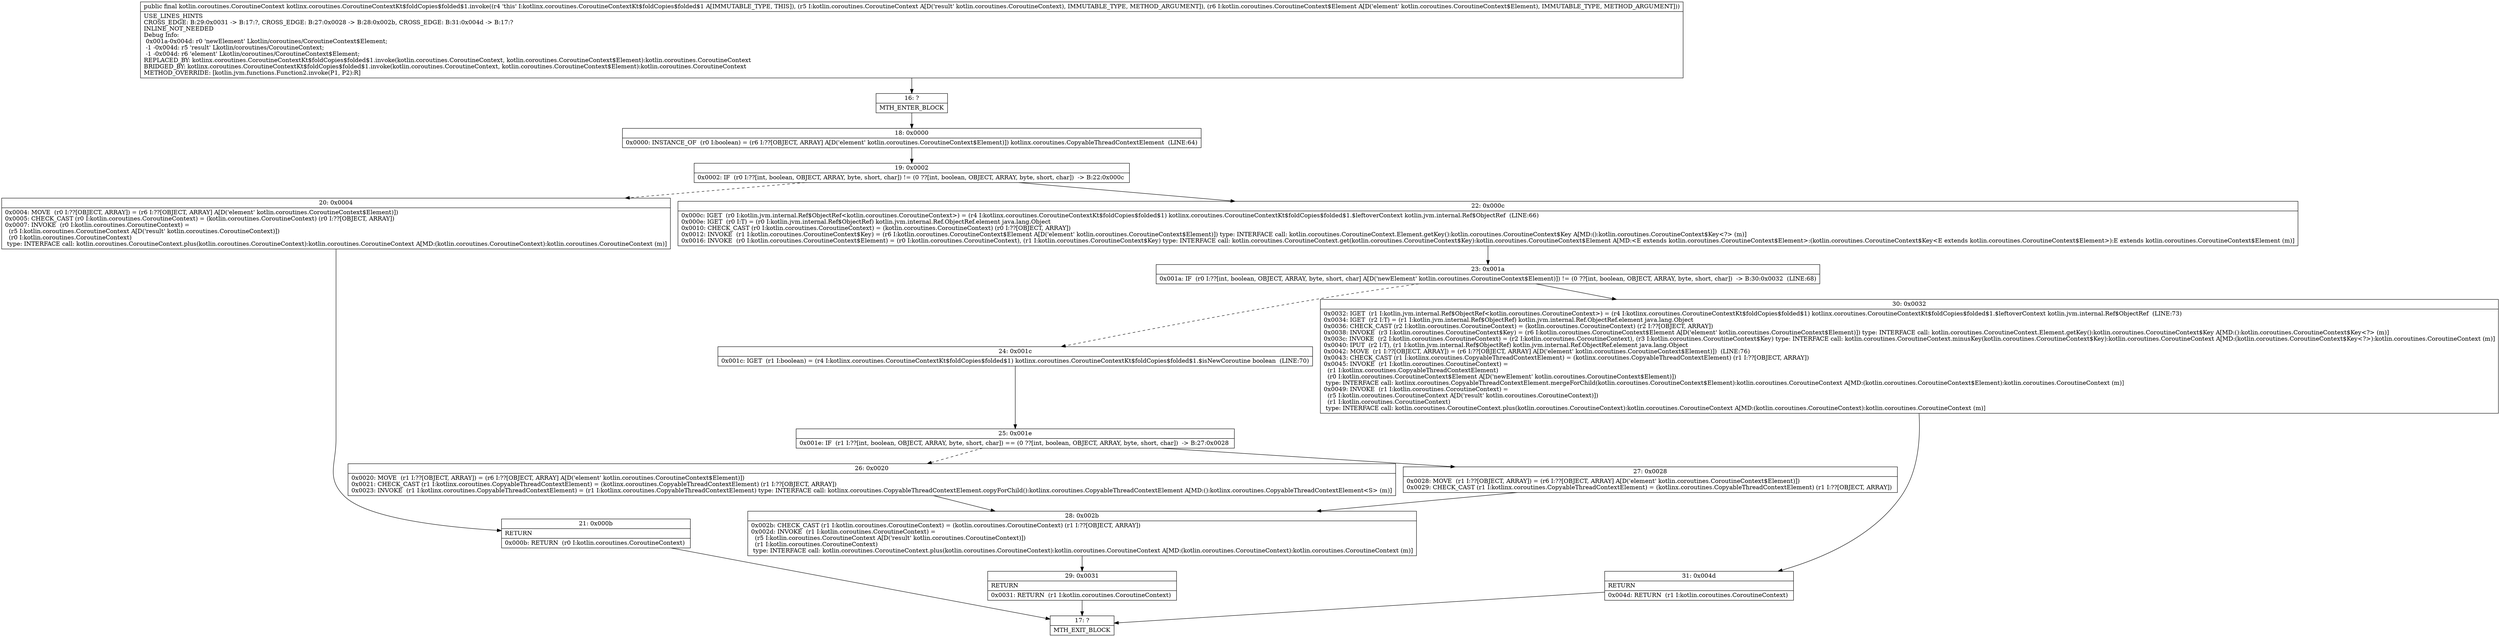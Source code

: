 digraph "CFG forkotlinx.coroutines.CoroutineContextKt$foldCopies$folded$1.invoke(Lkotlin\/coroutines\/CoroutineContext;Lkotlin\/coroutines\/CoroutineContext$Element;)Lkotlin\/coroutines\/CoroutineContext;" {
Node_16 [shape=record,label="{16\:\ ?|MTH_ENTER_BLOCK\l}"];
Node_18 [shape=record,label="{18\:\ 0x0000|0x0000: INSTANCE_OF  (r0 I:boolean) = (r6 I:??[OBJECT, ARRAY] A[D('element' kotlin.coroutines.CoroutineContext$Element)]) kotlinx.coroutines.CopyableThreadContextElement  (LINE:64)\l}"];
Node_19 [shape=record,label="{19\:\ 0x0002|0x0002: IF  (r0 I:??[int, boolean, OBJECT, ARRAY, byte, short, char]) != (0 ??[int, boolean, OBJECT, ARRAY, byte, short, char])  \-\> B:22:0x000c \l}"];
Node_20 [shape=record,label="{20\:\ 0x0004|0x0004: MOVE  (r0 I:??[OBJECT, ARRAY]) = (r6 I:??[OBJECT, ARRAY] A[D('element' kotlin.coroutines.CoroutineContext$Element)]) \l0x0005: CHECK_CAST (r0 I:kotlin.coroutines.CoroutineContext) = (kotlin.coroutines.CoroutineContext) (r0 I:??[OBJECT, ARRAY]) \l0x0007: INVOKE  (r0 I:kotlin.coroutines.CoroutineContext) = \l  (r5 I:kotlin.coroutines.CoroutineContext A[D('result' kotlin.coroutines.CoroutineContext)])\l  (r0 I:kotlin.coroutines.CoroutineContext)\l type: INTERFACE call: kotlin.coroutines.CoroutineContext.plus(kotlin.coroutines.CoroutineContext):kotlin.coroutines.CoroutineContext A[MD:(kotlin.coroutines.CoroutineContext):kotlin.coroutines.CoroutineContext (m)]\l}"];
Node_21 [shape=record,label="{21\:\ 0x000b|RETURN\l|0x000b: RETURN  (r0 I:kotlin.coroutines.CoroutineContext) \l}"];
Node_17 [shape=record,label="{17\:\ ?|MTH_EXIT_BLOCK\l}"];
Node_22 [shape=record,label="{22\:\ 0x000c|0x000c: IGET  (r0 I:kotlin.jvm.internal.Ref$ObjectRef\<kotlin.coroutines.CoroutineContext\>) = (r4 I:kotlinx.coroutines.CoroutineContextKt$foldCopies$folded$1) kotlinx.coroutines.CoroutineContextKt$foldCopies$folded$1.$leftoverContext kotlin.jvm.internal.Ref$ObjectRef  (LINE:66)\l0x000e: IGET  (r0 I:T) = (r0 I:kotlin.jvm.internal.Ref$ObjectRef) kotlin.jvm.internal.Ref.ObjectRef.element java.lang.Object \l0x0010: CHECK_CAST (r0 I:kotlin.coroutines.CoroutineContext) = (kotlin.coroutines.CoroutineContext) (r0 I:??[OBJECT, ARRAY]) \l0x0012: INVOKE  (r1 I:kotlin.coroutines.CoroutineContext$Key) = (r6 I:kotlin.coroutines.CoroutineContext$Element A[D('element' kotlin.coroutines.CoroutineContext$Element)]) type: INTERFACE call: kotlin.coroutines.CoroutineContext.Element.getKey():kotlin.coroutines.CoroutineContext$Key A[MD:():kotlin.coroutines.CoroutineContext$Key\<?\> (m)]\l0x0016: INVOKE  (r0 I:kotlin.coroutines.CoroutineContext$Element) = (r0 I:kotlin.coroutines.CoroutineContext), (r1 I:kotlin.coroutines.CoroutineContext$Key) type: INTERFACE call: kotlin.coroutines.CoroutineContext.get(kotlin.coroutines.CoroutineContext$Key):kotlin.coroutines.CoroutineContext$Element A[MD:\<E extends kotlin.coroutines.CoroutineContext$Element\>:(kotlin.coroutines.CoroutineContext$Key\<E extends kotlin.coroutines.CoroutineContext$Element\>):E extends kotlin.coroutines.CoroutineContext$Element (m)]\l}"];
Node_23 [shape=record,label="{23\:\ 0x001a|0x001a: IF  (r0 I:??[int, boolean, OBJECT, ARRAY, byte, short, char] A[D('newElement' kotlin.coroutines.CoroutineContext$Element)]) != (0 ??[int, boolean, OBJECT, ARRAY, byte, short, char])  \-\> B:30:0x0032  (LINE:68)\l}"];
Node_24 [shape=record,label="{24\:\ 0x001c|0x001c: IGET  (r1 I:boolean) = (r4 I:kotlinx.coroutines.CoroutineContextKt$foldCopies$folded$1) kotlinx.coroutines.CoroutineContextKt$foldCopies$folded$1.$isNewCoroutine boolean  (LINE:70)\l}"];
Node_25 [shape=record,label="{25\:\ 0x001e|0x001e: IF  (r1 I:??[int, boolean, OBJECT, ARRAY, byte, short, char]) == (0 ??[int, boolean, OBJECT, ARRAY, byte, short, char])  \-\> B:27:0x0028 \l}"];
Node_26 [shape=record,label="{26\:\ 0x0020|0x0020: MOVE  (r1 I:??[OBJECT, ARRAY]) = (r6 I:??[OBJECT, ARRAY] A[D('element' kotlin.coroutines.CoroutineContext$Element)]) \l0x0021: CHECK_CAST (r1 I:kotlinx.coroutines.CopyableThreadContextElement) = (kotlinx.coroutines.CopyableThreadContextElement) (r1 I:??[OBJECT, ARRAY]) \l0x0023: INVOKE  (r1 I:kotlinx.coroutines.CopyableThreadContextElement) = (r1 I:kotlinx.coroutines.CopyableThreadContextElement) type: INTERFACE call: kotlinx.coroutines.CopyableThreadContextElement.copyForChild():kotlinx.coroutines.CopyableThreadContextElement A[MD:():kotlinx.coroutines.CopyableThreadContextElement\<S\> (m)]\l}"];
Node_28 [shape=record,label="{28\:\ 0x002b|0x002b: CHECK_CAST (r1 I:kotlin.coroutines.CoroutineContext) = (kotlin.coroutines.CoroutineContext) (r1 I:??[OBJECT, ARRAY]) \l0x002d: INVOKE  (r1 I:kotlin.coroutines.CoroutineContext) = \l  (r5 I:kotlin.coroutines.CoroutineContext A[D('result' kotlin.coroutines.CoroutineContext)])\l  (r1 I:kotlin.coroutines.CoroutineContext)\l type: INTERFACE call: kotlin.coroutines.CoroutineContext.plus(kotlin.coroutines.CoroutineContext):kotlin.coroutines.CoroutineContext A[MD:(kotlin.coroutines.CoroutineContext):kotlin.coroutines.CoroutineContext (m)]\l}"];
Node_29 [shape=record,label="{29\:\ 0x0031|RETURN\l|0x0031: RETURN  (r1 I:kotlin.coroutines.CoroutineContext) \l}"];
Node_27 [shape=record,label="{27\:\ 0x0028|0x0028: MOVE  (r1 I:??[OBJECT, ARRAY]) = (r6 I:??[OBJECT, ARRAY] A[D('element' kotlin.coroutines.CoroutineContext$Element)]) \l0x0029: CHECK_CAST (r1 I:kotlinx.coroutines.CopyableThreadContextElement) = (kotlinx.coroutines.CopyableThreadContextElement) (r1 I:??[OBJECT, ARRAY]) \l}"];
Node_30 [shape=record,label="{30\:\ 0x0032|0x0032: IGET  (r1 I:kotlin.jvm.internal.Ref$ObjectRef\<kotlin.coroutines.CoroutineContext\>) = (r4 I:kotlinx.coroutines.CoroutineContextKt$foldCopies$folded$1) kotlinx.coroutines.CoroutineContextKt$foldCopies$folded$1.$leftoverContext kotlin.jvm.internal.Ref$ObjectRef  (LINE:73)\l0x0034: IGET  (r2 I:T) = (r1 I:kotlin.jvm.internal.Ref$ObjectRef) kotlin.jvm.internal.Ref.ObjectRef.element java.lang.Object \l0x0036: CHECK_CAST (r2 I:kotlin.coroutines.CoroutineContext) = (kotlin.coroutines.CoroutineContext) (r2 I:??[OBJECT, ARRAY]) \l0x0038: INVOKE  (r3 I:kotlin.coroutines.CoroutineContext$Key) = (r6 I:kotlin.coroutines.CoroutineContext$Element A[D('element' kotlin.coroutines.CoroutineContext$Element)]) type: INTERFACE call: kotlin.coroutines.CoroutineContext.Element.getKey():kotlin.coroutines.CoroutineContext$Key A[MD:():kotlin.coroutines.CoroutineContext$Key\<?\> (m)]\l0x003c: INVOKE  (r2 I:kotlin.coroutines.CoroutineContext) = (r2 I:kotlin.coroutines.CoroutineContext), (r3 I:kotlin.coroutines.CoroutineContext$Key) type: INTERFACE call: kotlin.coroutines.CoroutineContext.minusKey(kotlin.coroutines.CoroutineContext$Key):kotlin.coroutines.CoroutineContext A[MD:(kotlin.coroutines.CoroutineContext$Key\<?\>):kotlin.coroutines.CoroutineContext (m)]\l0x0040: IPUT  (r2 I:T), (r1 I:kotlin.jvm.internal.Ref$ObjectRef) kotlin.jvm.internal.Ref.ObjectRef.element java.lang.Object \l0x0042: MOVE  (r1 I:??[OBJECT, ARRAY]) = (r6 I:??[OBJECT, ARRAY] A[D('element' kotlin.coroutines.CoroutineContext$Element)])  (LINE:76)\l0x0043: CHECK_CAST (r1 I:kotlinx.coroutines.CopyableThreadContextElement) = (kotlinx.coroutines.CopyableThreadContextElement) (r1 I:??[OBJECT, ARRAY]) \l0x0045: INVOKE  (r1 I:kotlin.coroutines.CoroutineContext) = \l  (r1 I:kotlinx.coroutines.CopyableThreadContextElement)\l  (r0 I:kotlin.coroutines.CoroutineContext$Element A[D('newElement' kotlin.coroutines.CoroutineContext$Element)])\l type: INTERFACE call: kotlinx.coroutines.CopyableThreadContextElement.mergeForChild(kotlin.coroutines.CoroutineContext$Element):kotlin.coroutines.CoroutineContext A[MD:(kotlin.coroutines.CoroutineContext$Element):kotlin.coroutines.CoroutineContext (m)]\l0x0049: INVOKE  (r1 I:kotlin.coroutines.CoroutineContext) = \l  (r5 I:kotlin.coroutines.CoroutineContext A[D('result' kotlin.coroutines.CoroutineContext)])\l  (r1 I:kotlin.coroutines.CoroutineContext)\l type: INTERFACE call: kotlin.coroutines.CoroutineContext.plus(kotlin.coroutines.CoroutineContext):kotlin.coroutines.CoroutineContext A[MD:(kotlin.coroutines.CoroutineContext):kotlin.coroutines.CoroutineContext (m)]\l}"];
Node_31 [shape=record,label="{31\:\ 0x004d|RETURN\l|0x004d: RETURN  (r1 I:kotlin.coroutines.CoroutineContext) \l}"];
MethodNode[shape=record,label="{public final kotlin.coroutines.CoroutineContext kotlinx.coroutines.CoroutineContextKt$foldCopies$folded$1.invoke((r4 'this' I:kotlinx.coroutines.CoroutineContextKt$foldCopies$folded$1 A[IMMUTABLE_TYPE, THIS]), (r5 I:kotlin.coroutines.CoroutineContext A[D('result' kotlin.coroutines.CoroutineContext), IMMUTABLE_TYPE, METHOD_ARGUMENT]), (r6 I:kotlin.coroutines.CoroutineContext$Element A[D('element' kotlin.coroutines.CoroutineContext$Element), IMMUTABLE_TYPE, METHOD_ARGUMENT]))  | USE_LINES_HINTS\lCROSS_EDGE: B:29:0x0031 \-\> B:17:?, CROSS_EDGE: B:27:0x0028 \-\> B:28:0x002b, CROSS_EDGE: B:31:0x004d \-\> B:17:?\lINLINE_NOT_NEEDED\lDebug Info:\l  0x001a\-0x004d: r0 'newElement' Lkotlin\/coroutines\/CoroutineContext$Element;\l  \-1 \-0x004d: r5 'result' Lkotlin\/coroutines\/CoroutineContext;\l  \-1 \-0x004d: r6 'element' Lkotlin\/coroutines\/CoroutineContext$Element;\lREPLACED_BY: kotlinx.coroutines.CoroutineContextKt$foldCopies$folded$1.invoke(kotlin.coroutines.CoroutineContext, kotlin.coroutines.CoroutineContext$Element):kotlin.coroutines.CoroutineContext\lBRIDGED_BY: kotlinx.coroutines.CoroutineContextKt$foldCopies$folded$1.invoke(kotlin.coroutines.CoroutineContext, kotlin.coroutines.CoroutineContext$Element):kotlin.coroutines.CoroutineContext\lMETHOD_OVERRIDE: [kotlin.jvm.functions.Function2.invoke(P1, P2):R]\l}"];
MethodNode -> Node_16;Node_16 -> Node_18;
Node_18 -> Node_19;
Node_19 -> Node_20[style=dashed];
Node_19 -> Node_22;
Node_20 -> Node_21;
Node_21 -> Node_17;
Node_22 -> Node_23;
Node_23 -> Node_24[style=dashed];
Node_23 -> Node_30;
Node_24 -> Node_25;
Node_25 -> Node_26[style=dashed];
Node_25 -> Node_27;
Node_26 -> Node_28;
Node_28 -> Node_29;
Node_29 -> Node_17;
Node_27 -> Node_28;
Node_30 -> Node_31;
Node_31 -> Node_17;
}

